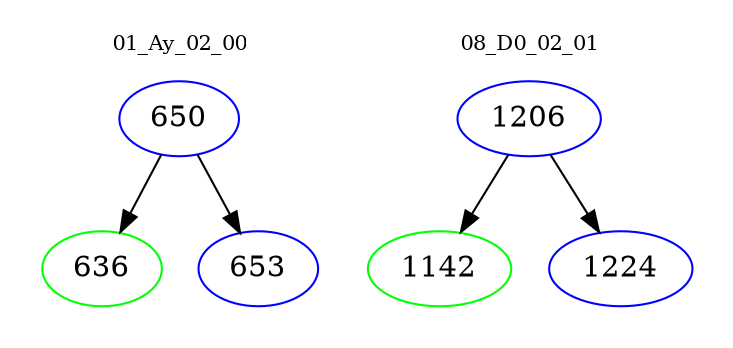 digraph{
subgraph cluster_0 {
color = white
label = "01_Ay_02_00";
fontsize=10;
T0_650 [label="650", color="blue"]
T0_650 -> T0_636 [color="black"]
T0_636 [label="636", color="green"]
T0_650 -> T0_653 [color="black"]
T0_653 [label="653", color="blue"]
}
subgraph cluster_1 {
color = white
label = "08_D0_02_01";
fontsize=10;
T1_1206 [label="1206", color="blue"]
T1_1206 -> T1_1142 [color="black"]
T1_1142 [label="1142", color="green"]
T1_1206 -> T1_1224 [color="black"]
T1_1224 [label="1224", color="blue"]
}
}
